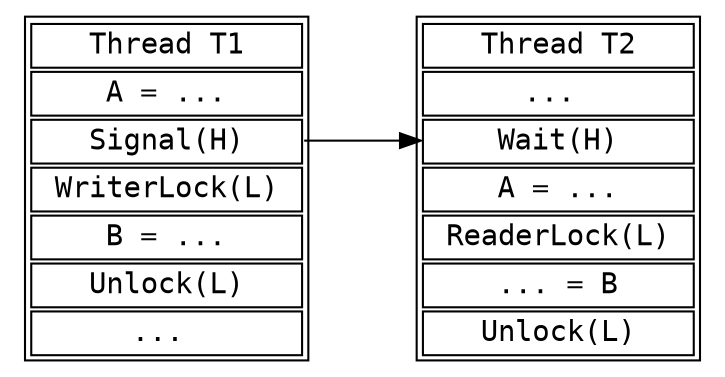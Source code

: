 digraph exa1 {
  rankdir="LR"
  node [shape=plaintext fontname="Courier" rankdir="LR"];
   T1  [label=<<TABLE BGCOLOR="white">  
      <tr>  <td port="1"> Thread T1 </td> </tr> 
      <tr>  <td> A = ... </td> </tr> 
      <tr>  <td port="signal"> Signal(H) </td> </tr> 
      <tr>  <td> WriterLock(L) </td> </tr> 
      <tr>  <td> B = ... </td> </tr> 
      <tr>  <td> Unlock(L) </td> </tr> 
      <tr>  <td> ...  </td> </tr> 
      </TABLE>>
    ]

   T2 [label=<<TABLE BGCOLOR="white">  
      <tr>  <td> Thread T2 </td> </tr> 
      <tr>  <td> ...  </td> </tr> 
      <tr>  <td port="wait"> Wait(H) </td> </tr> 
      <tr>  <td> A = ... </td> </tr> 
      <tr>  <td> ReaderLock(L) </td> </tr> 
      <tr>  <td> ... = B </td> </tr> 
      <tr>  <td> Unlock(L) </td> </tr> 
      </TABLE>>
    ]

    T1:signal -> T2:wait [rankdir="LR"];
}
